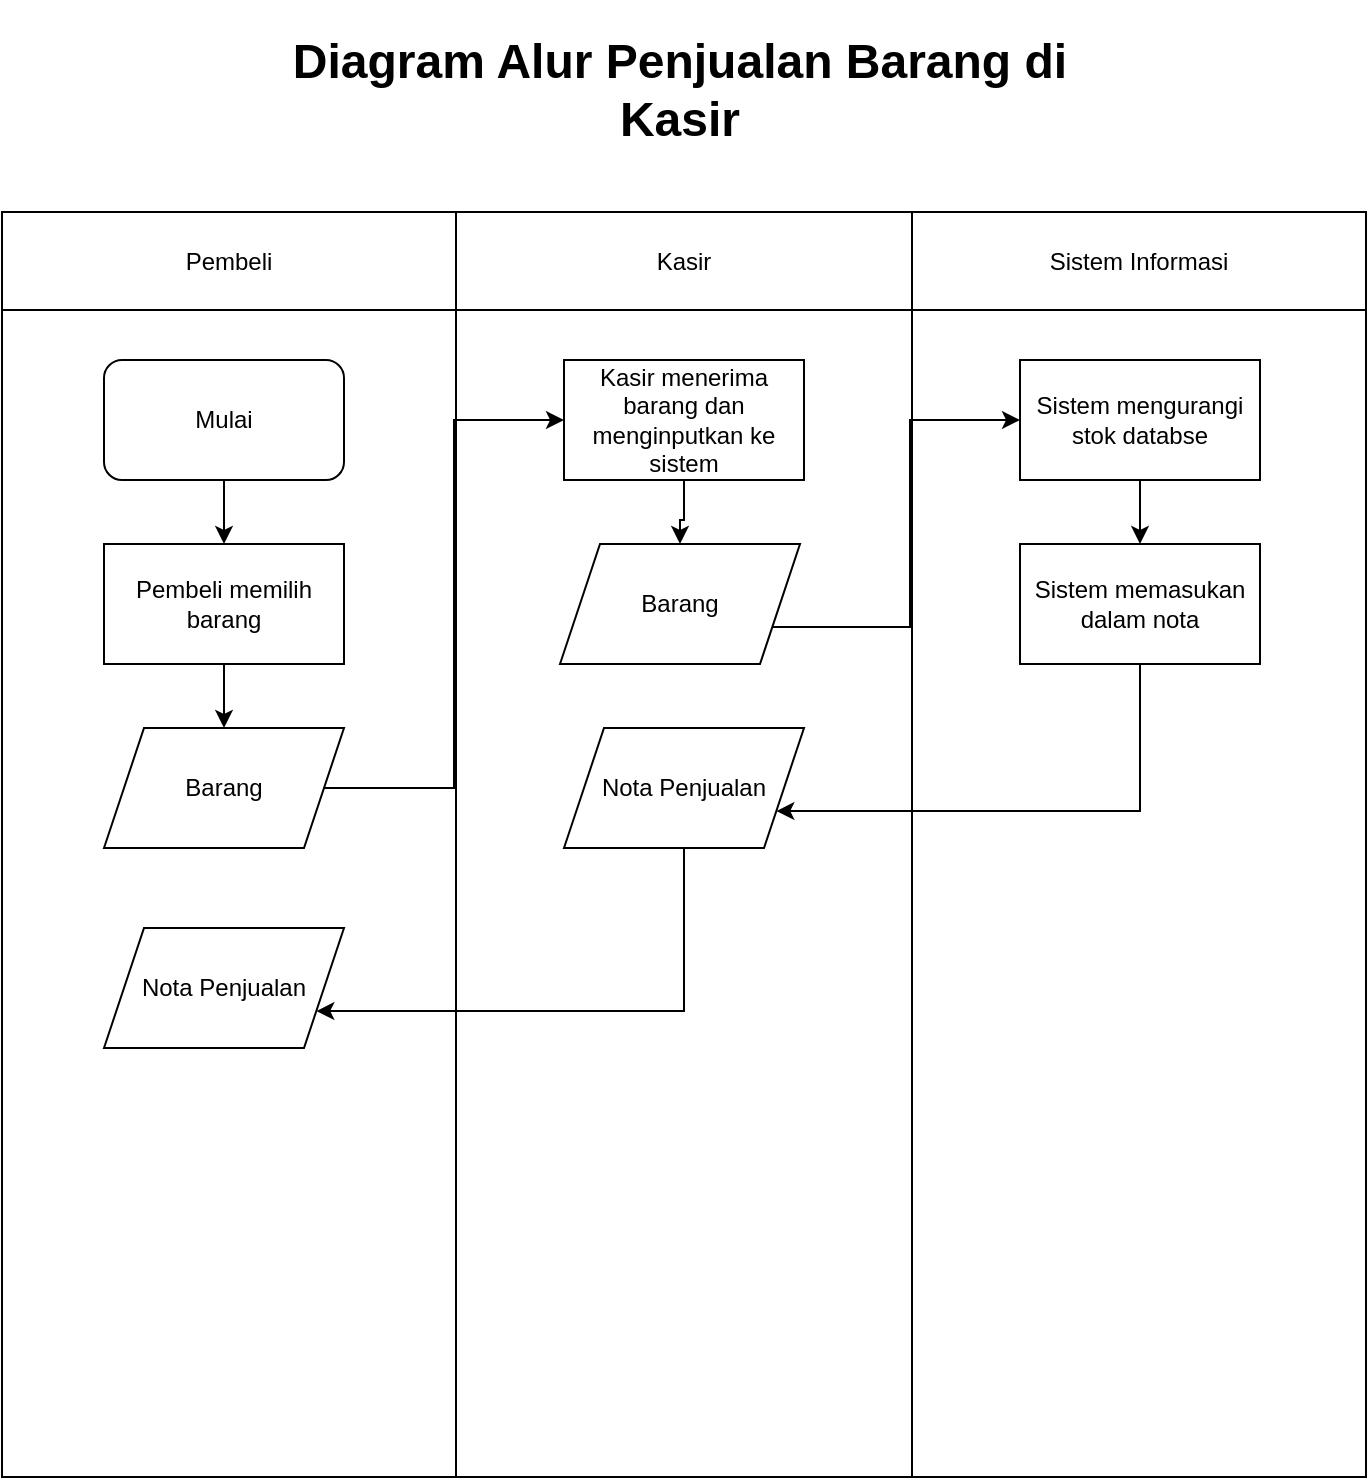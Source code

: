 <mxfile version="13.6.6" type="github">
  <diagram id="C5RBs43oDa-KdzZeNtuy" name="Page-1">
    <mxGraphModel dx="1038" dy="580" grid="0" gridSize="10" guides="1" tooltips="1" connect="1" arrows="1" fold="1" page="1" pageScale="1" pageWidth="827" pageHeight="1169" math="0" shadow="0">
      <root>
        <mxCell id="WIyWlLk6GJQsqaUBKTNV-0" />
        <mxCell id="WIyWlLk6GJQsqaUBKTNV-1" parent="WIyWlLk6GJQsqaUBKTNV-0" />
        <mxCell id="kQsMeepJDt_rB5shr09h-2" value="&lt;h1&gt;Diagram Alur Penjualan Barang di Kasir&lt;/h1&gt;" style="text;html=1;strokeColor=none;fillColor=none;align=center;verticalAlign=middle;whiteSpace=wrap;rounded=0;" vertex="1" parent="WIyWlLk6GJQsqaUBKTNV-1">
          <mxGeometry x="190" y="60" width="448" height="20" as="geometry" />
        </mxCell>
        <mxCell id="kQsMeepJDt_rB5shr09h-23" value="" style="shape=table;html=1;whiteSpace=wrap;startSize=0;container=1;collapsible=0;childLayout=tableLayout;" vertex="1" parent="WIyWlLk6GJQsqaUBKTNV-1">
          <mxGeometry x="75" y="131" width="682" height="632.55" as="geometry" />
        </mxCell>
        <mxCell id="kQsMeepJDt_rB5shr09h-24" value="" style="shape=partialRectangle;html=1;whiteSpace=wrap;collapsible=0;dropTarget=0;pointerEvents=0;fillColor=none;top=0;left=0;bottom=0;right=0;points=[[0,0.5],[1,0.5]];portConstraint=eastwest;" vertex="1" parent="kQsMeepJDt_rB5shr09h-23">
          <mxGeometry width="682" height="49" as="geometry" />
        </mxCell>
        <mxCell id="kQsMeepJDt_rB5shr09h-25" value="Pembeli" style="shape=partialRectangle;html=1;whiteSpace=wrap;connectable=0;overflow=hidden;fillColor=none;top=0;left=0;bottom=0;right=0;" vertex="1" parent="kQsMeepJDt_rB5shr09h-24">
          <mxGeometry width="227" height="49" as="geometry" />
        </mxCell>
        <mxCell id="kQsMeepJDt_rB5shr09h-26" value="Kasir" style="shape=partialRectangle;html=1;whiteSpace=wrap;connectable=0;overflow=hidden;fillColor=none;top=0;left=0;bottom=0;right=0;" vertex="1" parent="kQsMeepJDt_rB5shr09h-24">
          <mxGeometry x="227" width="228" height="49" as="geometry" />
        </mxCell>
        <mxCell id="kQsMeepJDt_rB5shr09h-27" value="Sistem Informasi" style="shape=partialRectangle;html=1;whiteSpace=wrap;connectable=0;overflow=hidden;fillColor=none;top=0;left=0;bottom=0;right=0;" vertex="1" parent="kQsMeepJDt_rB5shr09h-24">
          <mxGeometry x="455" width="227" height="49" as="geometry" />
        </mxCell>
        <mxCell id="kQsMeepJDt_rB5shr09h-28" value="" style="shape=partialRectangle;html=1;whiteSpace=wrap;collapsible=0;dropTarget=0;pointerEvents=0;fillColor=none;top=0;left=0;bottom=0;right=0;points=[[0,0.5],[1,0.5]];portConstraint=eastwest;" vertex="1" parent="kQsMeepJDt_rB5shr09h-23">
          <mxGeometry y="49" width="682" height="584" as="geometry" />
        </mxCell>
        <mxCell id="kQsMeepJDt_rB5shr09h-29" value="" style="shape=partialRectangle;html=1;whiteSpace=wrap;connectable=0;overflow=hidden;fillColor=none;top=0;left=0;bottom=0;right=0;" vertex="1" parent="kQsMeepJDt_rB5shr09h-28">
          <mxGeometry width="227" height="584" as="geometry" />
        </mxCell>
        <mxCell id="kQsMeepJDt_rB5shr09h-30" value="" style="shape=partialRectangle;html=1;whiteSpace=wrap;connectable=0;overflow=hidden;fillColor=none;top=0;left=0;bottom=0;right=0;" vertex="1" parent="kQsMeepJDt_rB5shr09h-28">
          <mxGeometry x="227" width="228" height="584" as="geometry" />
        </mxCell>
        <mxCell id="kQsMeepJDt_rB5shr09h-31" value="" style="shape=partialRectangle;html=1;whiteSpace=wrap;connectable=0;overflow=hidden;fillColor=none;top=0;left=0;bottom=0;right=0;" vertex="1" parent="kQsMeepJDt_rB5shr09h-28">
          <mxGeometry x="455" width="227" height="584" as="geometry" />
        </mxCell>
        <mxCell id="kQsMeepJDt_rB5shr09h-40" style="edgeStyle=orthogonalEdgeStyle;rounded=0;orthogonalLoop=1;jettySize=auto;html=1;" edge="1" parent="WIyWlLk6GJQsqaUBKTNV-1" source="kQsMeepJDt_rB5shr09h-32" target="kQsMeepJDt_rB5shr09h-33">
          <mxGeometry relative="1" as="geometry" />
        </mxCell>
        <mxCell id="kQsMeepJDt_rB5shr09h-32" value="Mulai" style="rounded=1;whiteSpace=wrap;html=1;" vertex="1" parent="WIyWlLk6GJQsqaUBKTNV-1">
          <mxGeometry x="126" y="205" width="120" height="60" as="geometry" />
        </mxCell>
        <mxCell id="kQsMeepJDt_rB5shr09h-41" style="edgeStyle=orthogonalEdgeStyle;rounded=0;orthogonalLoop=1;jettySize=auto;html=1;" edge="1" parent="WIyWlLk6GJQsqaUBKTNV-1" source="kQsMeepJDt_rB5shr09h-33" target="kQsMeepJDt_rB5shr09h-34">
          <mxGeometry relative="1" as="geometry" />
        </mxCell>
        <mxCell id="kQsMeepJDt_rB5shr09h-33" value="Pembeli memilih barang" style="rounded=0;whiteSpace=wrap;html=1;" vertex="1" parent="WIyWlLk6GJQsqaUBKTNV-1">
          <mxGeometry x="126" y="297" width="120" height="60" as="geometry" />
        </mxCell>
        <mxCell id="kQsMeepJDt_rB5shr09h-42" style="edgeStyle=orthogonalEdgeStyle;rounded=0;orthogonalLoop=1;jettySize=auto;html=1;entryX=0;entryY=0.5;entryDx=0;entryDy=0;" edge="1" parent="WIyWlLk6GJQsqaUBKTNV-1" source="kQsMeepJDt_rB5shr09h-34" target="kQsMeepJDt_rB5shr09h-35">
          <mxGeometry relative="1" as="geometry" />
        </mxCell>
        <mxCell id="kQsMeepJDt_rB5shr09h-34" value="Barang" style="shape=parallelogram;perimeter=parallelogramPerimeter;whiteSpace=wrap;html=1;fixedSize=1;" vertex="1" parent="WIyWlLk6GJQsqaUBKTNV-1">
          <mxGeometry x="126" y="389" width="120" height="60" as="geometry" />
        </mxCell>
        <mxCell id="kQsMeepJDt_rB5shr09h-49" style="edgeStyle=orthogonalEdgeStyle;rounded=0;orthogonalLoop=1;jettySize=auto;html=1;entryX=0.5;entryY=0;entryDx=0;entryDy=0;" edge="1" parent="WIyWlLk6GJQsqaUBKTNV-1" source="kQsMeepJDt_rB5shr09h-35" target="kQsMeepJDt_rB5shr09h-36">
          <mxGeometry relative="1" as="geometry" />
        </mxCell>
        <mxCell id="kQsMeepJDt_rB5shr09h-35" value="Kasir menerima barang dan menginputkan ke sistem" style="rounded=0;whiteSpace=wrap;html=1;" vertex="1" parent="WIyWlLk6GJQsqaUBKTNV-1">
          <mxGeometry x="356" y="205" width="120" height="60" as="geometry" />
        </mxCell>
        <mxCell id="kQsMeepJDt_rB5shr09h-46" style="edgeStyle=orthogonalEdgeStyle;rounded=0;orthogonalLoop=1;jettySize=auto;html=1;exitX=1;exitY=0.75;exitDx=0;exitDy=0;entryX=0;entryY=0.5;entryDx=0;entryDy=0;" edge="1" parent="WIyWlLk6GJQsqaUBKTNV-1" source="kQsMeepJDt_rB5shr09h-36" target="kQsMeepJDt_rB5shr09h-45">
          <mxGeometry relative="1" as="geometry" />
        </mxCell>
        <mxCell id="kQsMeepJDt_rB5shr09h-36" value="Barang" style="shape=parallelogram;perimeter=parallelogramPerimeter;whiteSpace=wrap;html=1;fixedSize=1;" vertex="1" parent="WIyWlLk6GJQsqaUBKTNV-1">
          <mxGeometry x="354" y="297" width="120" height="60" as="geometry" />
        </mxCell>
        <mxCell id="kQsMeepJDt_rB5shr09h-48" style="edgeStyle=orthogonalEdgeStyle;rounded=0;orthogonalLoop=1;jettySize=auto;html=1;" edge="1" parent="WIyWlLk6GJQsqaUBKTNV-1" source="kQsMeepJDt_rB5shr09h-45" target="kQsMeepJDt_rB5shr09h-47">
          <mxGeometry relative="1" as="geometry" />
        </mxCell>
        <mxCell id="kQsMeepJDt_rB5shr09h-45" value="Sistem mengurangi stok databse" style="rounded=0;whiteSpace=wrap;html=1;" vertex="1" parent="WIyWlLk6GJQsqaUBKTNV-1">
          <mxGeometry x="584" y="205" width="120" height="60" as="geometry" />
        </mxCell>
        <mxCell id="kQsMeepJDt_rB5shr09h-51" style="edgeStyle=orthogonalEdgeStyle;rounded=0;orthogonalLoop=1;jettySize=auto;html=1;entryX=1;entryY=0.75;entryDx=0;entryDy=0;" edge="1" parent="WIyWlLk6GJQsqaUBKTNV-1" source="kQsMeepJDt_rB5shr09h-47" target="kQsMeepJDt_rB5shr09h-50">
          <mxGeometry relative="1" as="geometry">
            <Array as="points">
              <mxPoint x="644" y="431" />
            </Array>
          </mxGeometry>
        </mxCell>
        <mxCell id="kQsMeepJDt_rB5shr09h-47" value="Sistem memasukan dalam nota" style="rounded=0;whiteSpace=wrap;html=1;" vertex="1" parent="WIyWlLk6GJQsqaUBKTNV-1">
          <mxGeometry x="584" y="297" width="120" height="60" as="geometry" />
        </mxCell>
        <mxCell id="kQsMeepJDt_rB5shr09h-54" style="edgeStyle=orthogonalEdgeStyle;rounded=0;orthogonalLoop=1;jettySize=auto;html=1;exitX=0.5;exitY=1;exitDx=0;exitDy=0;entryX=1;entryY=0.75;entryDx=0;entryDy=0;" edge="1" parent="WIyWlLk6GJQsqaUBKTNV-1" source="kQsMeepJDt_rB5shr09h-50" target="kQsMeepJDt_rB5shr09h-52">
          <mxGeometry relative="1" as="geometry">
            <Array as="points">
              <mxPoint x="416" y="531" />
            </Array>
          </mxGeometry>
        </mxCell>
        <mxCell id="kQsMeepJDt_rB5shr09h-50" value="Nota Penjualan" style="shape=parallelogram;perimeter=parallelogramPerimeter;whiteSpace=wrap;html=1;fixedSize=1;" vertex="1" parent="WIyWlLk6GJQsqaUBKTNV-1">
          <mxGeometry x="356" y="389" width="120" height="60" as="geometry" />
        </mxCell>
        <mxCell id="kQsMeepJDt_rB5shr09h-52" value="Nota Penjualan" style="shape=parallelogram;perimeter=parallelogramPerimeter;whiteSpace=wrap;html=1;fixedSize=1;" vertex="1" parent="WIyWlLk6GJQsqaUBKTNV-1">
          <mxGeometry x="126" y="489" width="120" height="60" as="geometry" />
        </mxCell>
      </root>
    </mxGraphModel>
  </diagram>
</mxfile>
